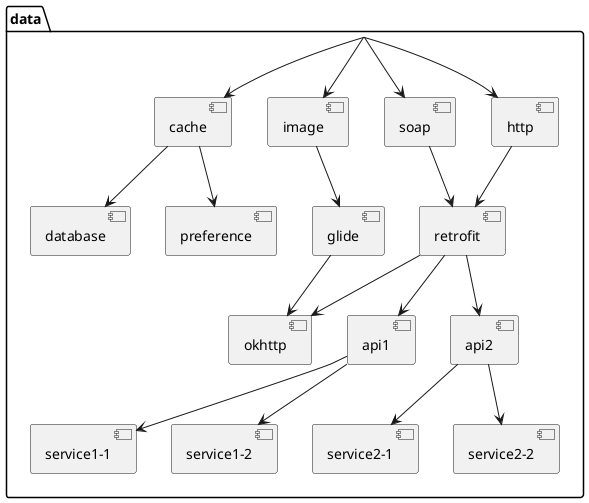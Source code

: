 @startuml

package "data" {

    [retrofit] --> [api1]
    [retrofit] --> [api2]

    [retrofit] --> [okhttp]

    [http] --> [retrofit]
    [soap] --> [retrofit]

    [api1] --> [service1-1]
    [api1] --> [service1-2]

    [api2] --> [service2-1]
    [api2] --> [service2-2]

    [glide] --> [okhttp]

    [image] --> [glide]

    [cache] --> [database]
    [cache] --> [preference]

    [data] --> [http]
    [data] --> [image]
    [data] --> [soap]
    [data] --> [cache]

}

@enduml